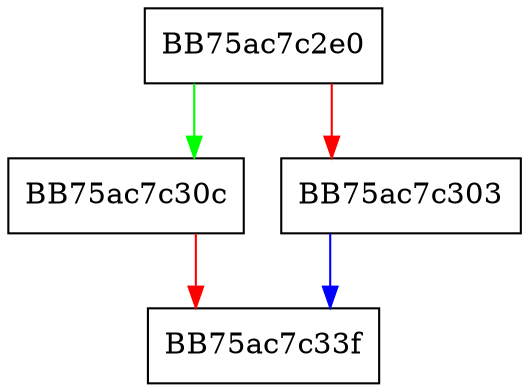digraph RestoreRescanCallback {
  node [shape="box"];
  graph [splines=ortho];
  BB75ac7c2e0 -> BB75ac7c30c [color="green"];
  BB75ac7c2e0 -> BB75ac7c303 [color="red"];
  BB75ac7c303 -> BB75ac7c33f [color="blue"];
  BB75ac7c30c -> BB75ac7c33f [color="red"];
}
